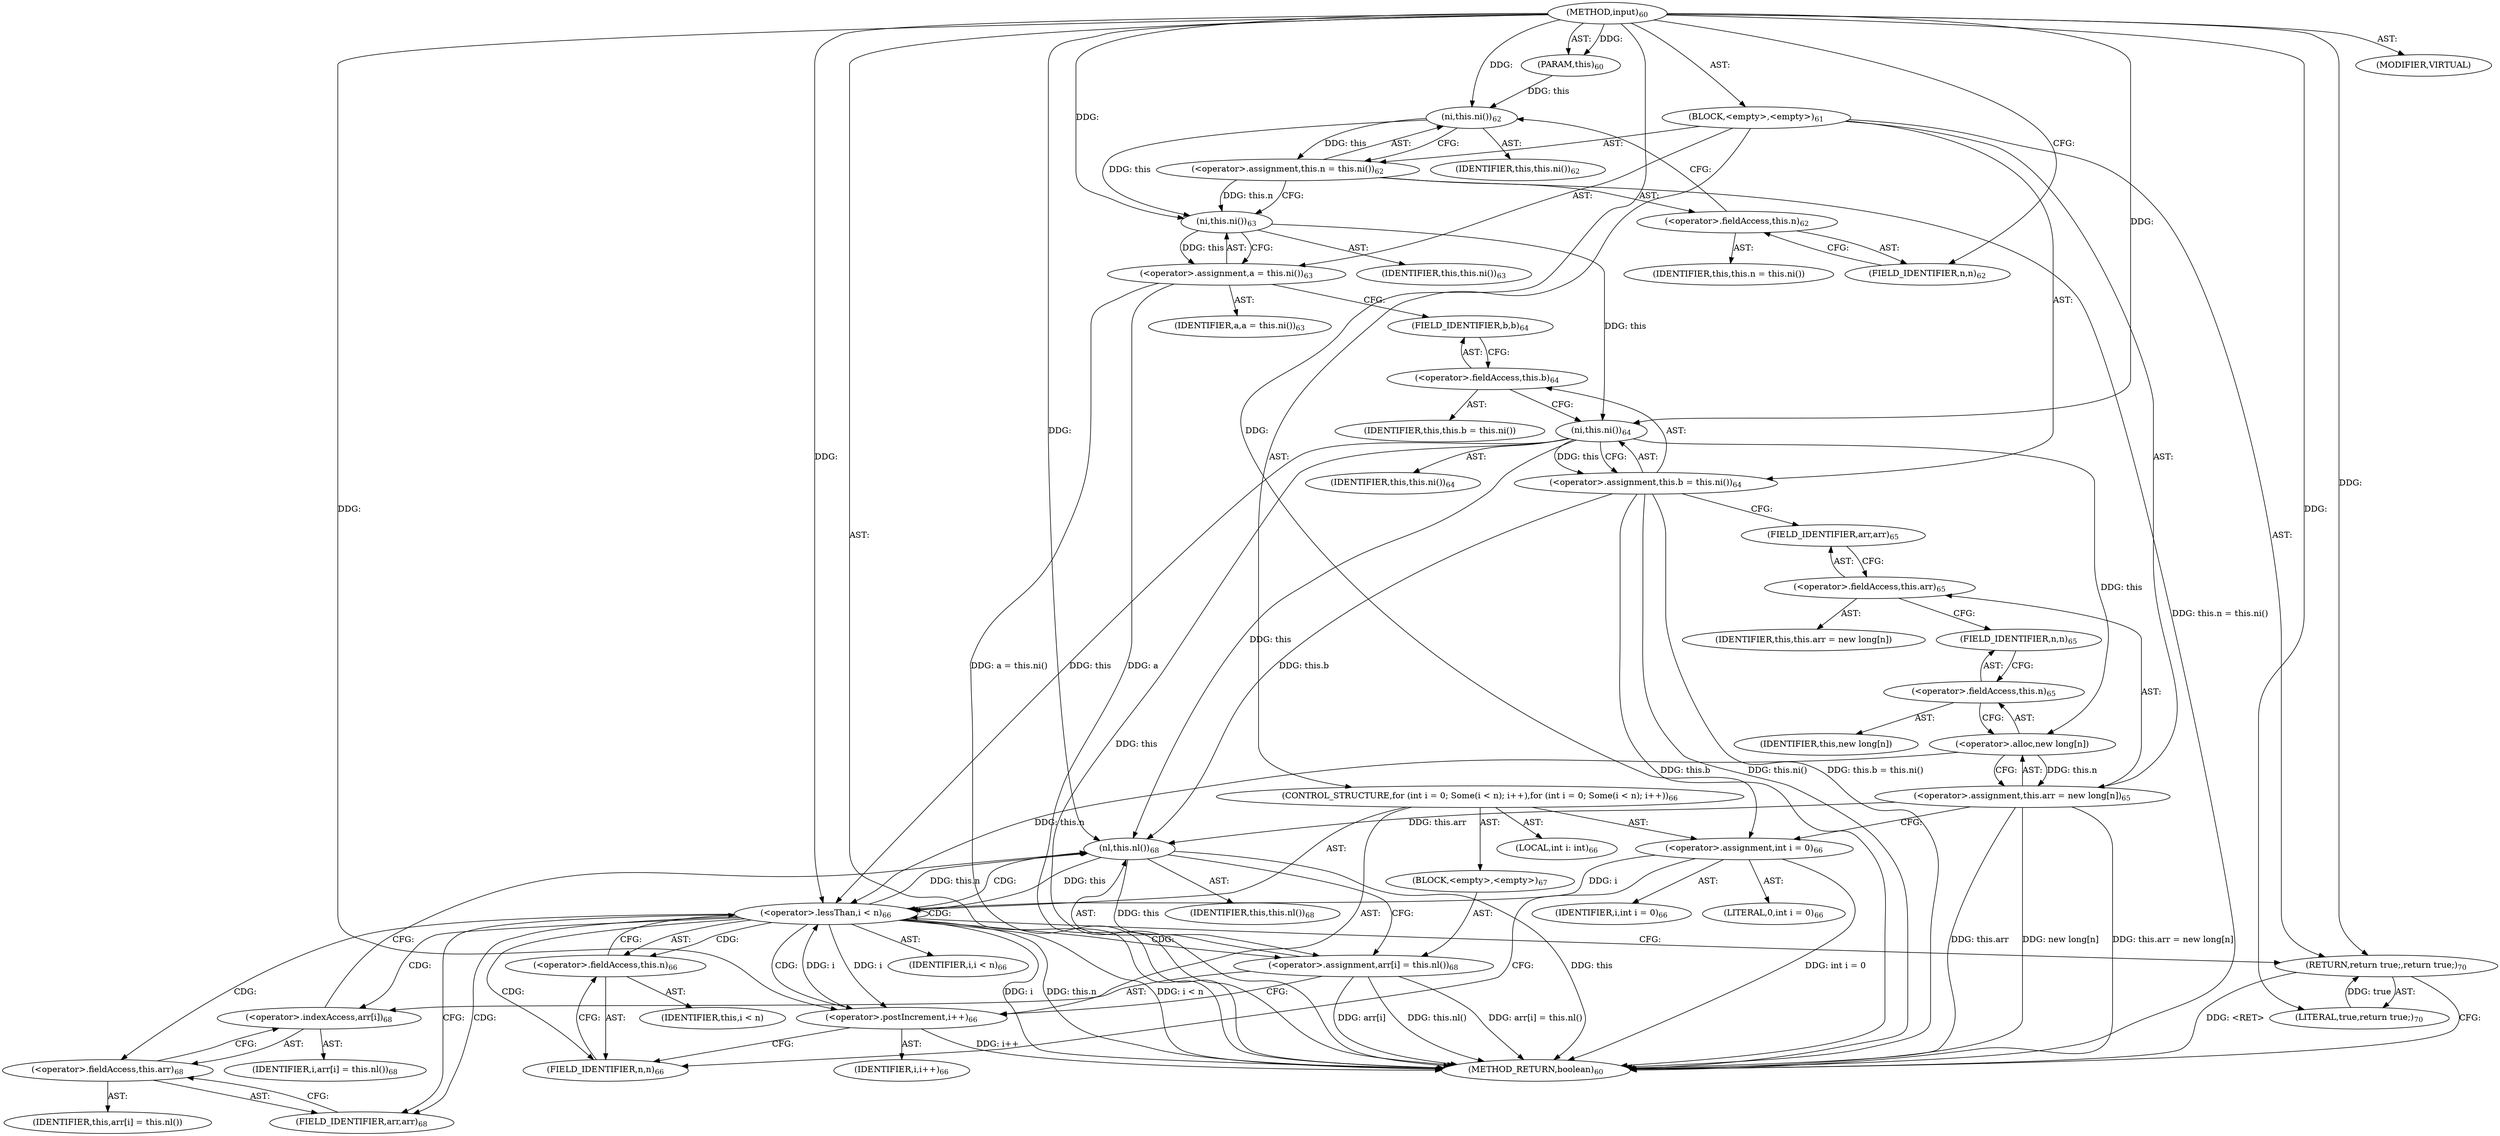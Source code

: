 digraph "input" {  
"180" [label = <(METHOD,input)<SUB>60</SUB>> ]
"11" [label = <(PARAM,this)<SUB>60</SUB>> ]
"181" [label = <(BLOCK,&lt;empty&gt;,&lt;empty&gt;)<SUB>61</SUB>> ]
"182" [label = <(&lt;operator&gt;.assignment,this.n = this.ni())<SUB>62</SUB>> ]
"183" [label = <(&lt;operator&gt;.fieldAccess,this.n)<SUB>62</SUB>> ]
"184" [label = <(IDENTIFIER,this,this.n = this.ni())> ]
"185" [label = <(FIELD_IDENTIFIER,n,n)<SUB>62</SUB>> ]
"186" [label = <(ni,this.ni())<SUB>62</SUB>> ]
"10" [label = <(IDENTIFIER,this,this.ni())<SUB>62</SUB>> ]
"187" [label = <(&lt;operator&gt;.assignment,a = this.ni())<SUB>63</SUB>> ]
"188" [label = <(IDENTIFIER,a,a = this.ni())<SUB>63</SUB>> ]
"189" [label = <(ni,this.ni())<SUB>63</SUB>> ]
"12" [label = <(IDENTIFIER,this,this.ni())<SUB>63</SUB>> ]
"190" [label = <(&lt;operator&gt;.assignment,this.b = this.ni())<SUB>64</SUB>> ]
"191" [label = <(&lt;operator&gt;.fieldAccess,this.b)<SUB>64</SUB>> ]
"192" [label = <(IDENTIFIER,this,this.b = this.ni())> ]
"193" [label = <(FIELD_IDENTIFIER,b,b)<SUB>64</SUB>> ]
"194" [label = <(ni,this.ni())<SUB>64</SUB>> ]
"13" [label = <(IDENTIFIER,this,this.ni())<SUB>64</SUB>> ]
"195" [label = <(&lt;operator&gt;.assignment,this.arr = new long[n])<SUB>65</SUB>> ]
"196" [label = <(&lt;operator&gt;.fieldAccess,this.arr)<SUB>65</SUB>> ]
"197" [label = <(IDENTIFIER,this,this.arr = new long[n])> ]
"198" [label = <(FIELD_IDENTIFIER,arr,arr)<SUB>65</SUB>> ]
"199" [label = <(&lt;operator&gt;.alloc,new long[n])> ]
"200" [label = <(&lt;operator&gt;.fieldAccess,this.n)<SUB>65</SUB>> ]
"201" [label = <(IDENTIFIER,this,new long[n])> ]
"202" [label = <(FIELD_IDENTIFIER,n,n)<SUB>65</SUB>> ]
"203" [label = <(CONTROL_STRUCTURE,for (int i = 0; Some(i &lt; n); i++),for (int i = 0; Some(i &lt; n); i++))<SUB>66</SUB>> ]
"204" [label = <(LOCAL,int i: int)<SUB>66</SUB>> ]
"205" [label = <(&lt;operator&gt;.assignment,int i = 0)<SUB>66</SUB>> ]
"206" [label = <(IDENTIFIER,i,int i = 0)<SUB>66</SUB>> ]
"207" [label = <(LITERAL,0,int i = 0)<SUB>66</SUB>> ]
"208" [label = <(&lt;operator&gt;.lessThan,i &lt; n)<SUB>66</SUB>> ]
"209" [label = <(IDENTIFIER,i,i &lt; n)<SUB>66</SUB>> ]
"210" [label = <(&lt;operator&gt;.fieldAccess,this.n)<SUB>66</SUB>> ]
"211" [label = <(IDENTIFIER,this,i &lt; n)> ]
"212" [label = <(FIELD_IDENTIFIER,n,n)<SUB>66</SUB>> ]
"213" [label = <(&lt;operator&gt;.postIncrement,i++)<SUB>66</SUB>> ]
"214" [label = <(IDENTIFIER,i,i++)<SUB>66</SUB>> ]
"215" [label = <(BLOCK,&lt;empty&gt;,&lt;empty&gt;)<SUB>67</SUB>> ]
"216" [label = <(&lt;operator&gt;.assignment,arr[i] = this.nl())<SUB>68</SUB>> ]
"217" [label = <(&lt;operator&gt;.indexAccess,arr[i])<SUB>68</SUB>> ]
"218" [label = <(&lt;operator&gt;.fieldAccess,this.arr)<SUB>68</SUB>> ]
"219" [label = <(IDENTIFIER,this,arr[i] = this.nl())> ]
"220" [label = <(FIELD_IDENTIFIER,arr,arr)<SUB>68</SUB>> ]
"221" [label = <(IDENTIFIER,i,arr[i] = this.nl())<SUB>68</SUB>> ]
"222" [label = <(nl,this.nl())<SUB>68</SUB>> ]
"14" [label = <(IDENTIFIER,this,this.nl())<SUB>68</SUB>> ]
"223" [label = <(RETURN,return true;,return true;)<SUB>70</SUB>> ]
"224" [label = <(LITERAL,true,return true;)<SUB>70</SUB>> ]
"225" [label = <(MODIFIER,VIRTUAL)> ]
"226" [label = <(METHOD_RETURN,boolean)<SUB>60</SUB>> ]
  "180" -> "11"  [ label = "AST: "] 
  "180" -> "181"  [ label = "AST: "] 
  "180" -> "225"  [ label = "AST: "] 
  "180" -> "226"  [ label = "AST: "] 
  "181" -> "182"  [ label = "AST: "] 
  "181" -> "187"  [ label = "AST: "] 
  "181" -> "190"  [ label = "AST: "] 
  "181" -> "195"  [ label = "AST: "] 
  "181" -> "203"  [ label = "AST: "] 
  "181" -> "223"  [ label = "AST: "] 
  "182" -> "183"  [ label = "AST: "] 
  "182" -> "186"  [ label = "AST: "] 
  "183" -> "184"  [ label = "AST: "] 
  "183" -> "185"  [ label = "AST: "] 
  "186" -> "10"  [ label = "AST: "] 
  "187" -> "188"  [ label = "AST: "] 
  "187" -> "189"  [ label = "AST: "] 
  "189" -> "12"  [ label = "AST: "] 
  "190" -> "191"  [ label = "AST: "] 
  "190" -> "194"  [ label = "AST: "] 
  "191" -> "192"  [ label = "AST: "] 
  "191" -> "193"  [ label = "AST: "] 
  "194" -> "13"  [ label = "AST: "] 
  "195" -> "196"  [ label = "AST: "] 
  "195" -> "199"  [ label = "AST: "] 
  "196" -> "197"  [ label = "AST: "] 
  "196" -> "198"  [ label = "AST: "] 
  "199" -> "200"  [ label = "AST: "] 
  "200" -> "201"  [ label = "AST: "] 
  "200" -> "202"  [ label = "AST: "] 
  "203" -> "204"  [ label = "AST: "] 
  "203" -> "205"  [ label = "AST: "] 
  "203" -> "208"  [ label = "AST: "] 
  "203" -> "213"  [ label = "AST: "] 
  "203" -> "215"  [ label = "AST: "] 
  "205" -> "206"  [ label = "AST: "] 
  "205" -> "207"  [ label = "AST: "] 
  "208" -> "209"  [ label = "AST: "] 
  "208" -> "210"  [ label = "AST: "] 
  "210" -> "211"  [ label = "AST: "] 
  "210" -> "212"  [ label = "AST: "] 
  "213" -> "214"  [ label = "AST: "] 
  "215" -> "216"  [ label = "AST: "] 
  "216" -> "217"  [ label = "AST: "] 
  "216" -> "222"  [ label = "AST: "] 
  "217" -> "218"  [ label = "AST: "] 
  "217" -> "221"  [ label = "AST: "] 
  "218" -> "219"  [ label = "AST: "] 
  "218" -> "220"  [ label = "AST: "] 
  "222" -> "14"  [ label = "AST: "] 
  "223" -> "224"  [ label = "AST: "] 
  "182" -> "189"  [ label = "CFG: "] 
  "187" -> "193"  [ label = "CFG: "] 
  "190" -> "198"  [ label = "CFG: "] 
  "195" -> "205"  [ label = "CFG: "] 
  "223" -> "226"  [ label = "CFG: "] 
  "183" -> "186"  [ label = "CFG: "] 
  "186" -> "182"  [ label = "CFG: "] 
  "189" -> "187"  [ label = "CFG: "] 
  "191" -> "194"  [ label = "CFG: "] 
  "194" -> "190"  [ label = "CFG: "] 
  "196" -> "202"  [ label = "CFG: "] 
  "199" -> "195"  [ label = "CFG: "] 
  "205" -> "212"  [ label = "CFG: "] 
  "208" -> "220"  [ label = "CFG: "] 
  "208" -> "223"  [ label = "CFG: "] 
  "213" -> "212"  [ label = "CFG: "] 
  "185" -> "183"  [ label = "CFG: "] 
  "193" -> "191"  [ label = "CFG: "] 
  "198" -> "196"  [ label = "CFG: "] 
  "200" -> "199"  [ label = "CFG: "] 
  "210" -> "208"  [ label = "CFG: "] 
  "216" -> "213"  [ label = "CFG: "] 
  "202" -> "200"  [ label = "CFG: "] 
  "212" -> "210"  [ label = "CFG: "] 
  "217" -> "222"  [ label = "CFG: "] 
  "222" -> "216"  [ label = "CFG: "] 
  "218" -> "217"  [ label = "CFG: "] 
  "220" -> "218"  [ label = "CFG: "] 
  "180" -> "185"  [ label = "CFG: "] 
  "223" -> "226"  [ label = "DDG: &lt;RET&gt;"] 
  "182" -> "226"  [ label = "DDG: this.n = this.ni()"] 
  "187" -> "226"  [ label = "DDG: a = this.ni()"] 
  "190" -> "226"  [ label = "DDG: this.b"] 
  "194" -> "226"  [ label = "DDG: this"] 
  "190" -> "226"  [ label = "DDG: this.ni()"] 
  "190" -> "226"  [ label = "DDG: this.b = this.ni()"] 
  "195" -> "226"  [ label = "DDG: this.arr"] 
  "195" -> "226"  [ label = "DDG: new long[n]"] 
  "195" -> "226"  [ label = "DDG: this.arr = new long[n]"] 
  "205" -> "226"  [ label = "DDG: int i = 0"] 
  "208" -> "226"  [ label = "DDG: i"] 
  "208" -> "226"  [ label = "DDG: this.n"] 
  "208" -> "226"  [ label = "DDG: i &lt; n"] 
  "216" -> "226"  [ label = "DDG: arr[i]"] 
  "222" -> "226"  [ label = "DDG: this"] 
  "216" -> "226"  [ label = "DDG: this.nl()"] 
  "216" -> "226"  [ label = "DDG: arr[i] = this.nl()"] 
  "213" -> "226"  [ label = "DDG: i++"] 
  "187" -> "226"  [ label = "DDG: a"] 
  "180" -> "11"  [ label = "DDG: "] 
  "186" -> "182"  [ label = "DDG: this"] 
  "189" -> "187"  [ label = "DDG: this"] 
  "194" -> "190"  [ label = "DDG: this"] 
  "199" -> "195"  [ label = "DDG: this.n"] 
  "224" -> "223"  [ label = "DDG: true"] 
  "180" -> "223"  [ label = "DDG: "] 
  "180" -> "205"  [ label = "DDG: "] 
  "180" -> "224"  [ label = "DDG: "] 
  "11" -> "186"  [ label = "DDG: this"] 
  "180" -> "186"  [ label = "DDG: "] 
  "182" -> "189"  [ label = "DDG: this.n"] 
  "186" -> "189"  [ label = "DDG: this"] 
  "180" -> "189"  [ label = "DDG: "] 
  "189" -> "194"  [ label = "DDG: this"] 
  "180" -> "194"  [ label = "DDG: "] 
  "194" -> "199"  [ label = "DDG: this"] 
  "205" -> "208"  [ label = "DDG: i"] 
  "213" -> "208"  [ label = "DDG: i"] 
  "180" -> "208"  [ label = "DDG: "] 
  "194" -> "208"  [ label = "DDG: this"] 
  "199" -> "208"  [ label = "DDG: this.n"] 
  "222" -> "208"  [ label = "DDG: this"] 
  "208" -> "213"  [ label = "DDG: i"] 
  "180" -> "213"  [ label = "DDG: "] 
  "222" -> "216"  [ label = "DDG: this"] 
  "190" -> "222"  [ label = "DDG: this.b"] 
  "194" -> "222"  [ label = "DDG: this"] 
  "195" -> "222"  [ label = "DDG: this.arr"] 
  "208" -> "222"  [ label = "DDG: this.n"] 
  "180" -> "222"  [ label = "DDG: "] 
  "208" -> "217"  [ label = "CDG: "] 
  "208" -> "208"  [ label = "CDG: "] 
  "208" -> "216"  [ label = "CDG: "] 
  "208" -> "220"  [ label = "CDG: "] 
  "208" -> "210"  [ label = "CDG: "] 
  "208" -> "222"  [ label = "CDG: "] 
  "208" -> "218"  [ label = "CDG: "] 
  "208" -> "213"  [ label = "CDG: "] 
  "208" -> "212"  [ label = "CDG: "] 
}
